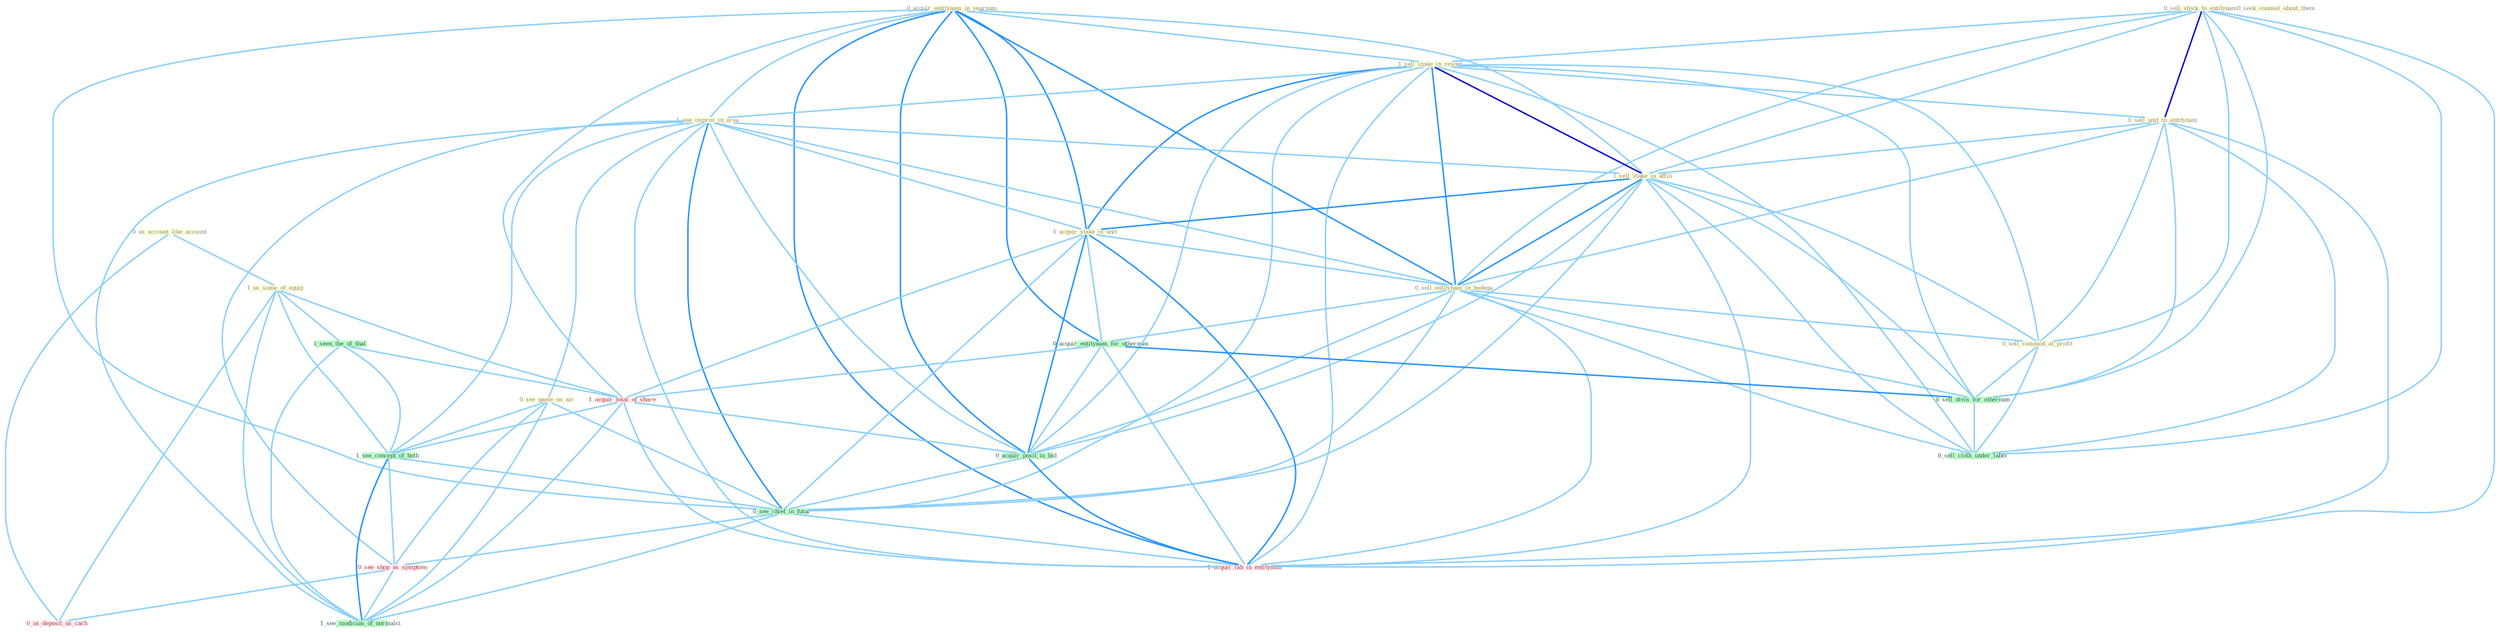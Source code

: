 Graph G{ 
    node
    [shape=polygon,style=filled,width=.5,height=.06,color="#BDFCC9",fixedsize=true,fontsize=4,
    fontcolor="#2f4f4f"];
    {node
    [color="#ffffe0", fontcolor="#8b7d6b"] "0_acquir_entitynam_in_yearnum " "0_sell_stock_to_entitynam " "0_us_account_like_account " "1_us_some_of_equip " "1_sell_stake_in_resort " "0_seek_counsel_about_them " "1_see_improv_in_area " "0_see_game_on_air " "0_sell_unit_to_entitynam " "1_sell_stake_in_affili " "0_acquir_stake_in_unit " "0_sell_entitynam_in_bodega " "0_sell_commod_at_profit "}
{node [color="#fff0f5", fontcolor="#b22222"] "1_acquir_total_of_share " "0_see_shop_as_symptom " "1_acquir_lab_in_entitynam " "0_us_deposit_as_cach "}
edge [color="#B0E2FF"];

	"0_acquir_entitynam_in_yearnum " -- "1_sell_stake_in_resort " [w="1", color="#87cefa" ];
	"0_acquir_entitynam_in_yearnum " -- "1_see_improv_in_area " [w="1", color="#87cefa" ];
	"0_acquir_entitynam_in_yearnum " -- "1_sell_stake_in_affili " [w="1", color="#87cefa" ];
	"0_acquir_entitynam_in_yearnum " -- "0_acquir_stake_in_unit " [w="2", color="#1e90ff" , len=0.8];
	"0_acquir_entitynam_in_yearnum " -- "0_sell_entitynam_in_bodega " [w="2", color="#1e90ff" , len=0.8];
	"0_acquir_entitynam_in_yearnum " -- "0_acquir_entitynam_for_othernum " [w="2", color="#1e90ff" , len=0.8];
	"0_acquir_entitynam_in_yearnum " -- "1_acquir_total_of_share " [w="1", color="#87cefa" ];
	"0_acquir_entitynam_in_yearnum " -- "0_acquir_posit_in_bid " [w="2", color="#1e90ff" , len=0.8];
	"0_acquir_entitynam_in_yearnum " -- "0_see_chief_in_futur " [w="1", color="#87cefa" ];
	"0_acquir_entitynam_in_yearnum " -- "1_acquir_lab_in_entitynam " [w="2", color="#1e90ff" , len=0.8];
	"0_sell_stock_to_entitynam " -- "1_sell_stake_in_resort " [w="1", color="#87cefa" ];
	"0_sell_stock_to_entitynam " -- "0_sell_unit_to_entitynam " [w="3", color="#0000cd" , len=0.6];
	"0_sell_stock_to_entitynam " -- "1_sell_stake_in_affili " [w="1", color="#87cefa" ];
	"0_sell_stock_to_entitynam " -- "0_sell_entitynam_in_bodega " [w="1", color="#87cefa" ];
	"0_sell_stock_to_entitynam " -- "0_sell_commod_at_profit " [w="1", color="#87cefa" ];
	"0_sell_stock_to_entitynam " -- "0_sell_divis_for_othernum " [w="1", color="#87cefa" ];
	"0_sell_stock_to_entitynam " -- "0_sell_cloth_under_label " [w="1", color="#87cefa" ];
	"0_sell_stock_to_entitynam " -- "1_acquir_lab_in_entitynam " [w="1", color="#87cefa" ];
	"0_us_account_like_account " -- "1_us_some_of_equip " [w="1", color="#87cefa" ];
	"0_us_account_like_account " -- "0_us_deposit_as_cach " [w="1", color="#87cefa" ];
	"1_us_some_of_equip " -- "1_seen_the_of_that " [w="1", color="#87cefa" ];
	"1_us_some_of_equip " -- "1_acquir_total_of_share " [w="1", color="#87cefa" ];
	"1_us_some_of_equip " -- "1_see_concept_of_both " [w="1", color="#87cefa" ];
	"1_us_some_of_equip " -- "0_us_deposit_as_cach " [w="1", color="#87cefa" ];
	"1_us_some_of_equip " -- "1_see_modicum_of_normalci " [w="1", color="#87cefa" ];
	"1_sell_stake_in_resort " -- "1_see_improv_in_area " [w="1", color="#87cefa" ];
	"1_sell_stake_in_resort " -- "0_sell_unit_to_entitynam " [w="1", color="#87cefa" ];
	"1_sell_stake_in_resort " -- "1_sell_stake_in_affili " [w="3", color="#0000cd" , len=0.6];
	"1_sell_stake_in_resort " -- "0_acquir_stake_in_unit " [w="2", color="#1e90ff" , len=0.8];
	"1_sell_stake_in_resort " -- "0_sell_entitynam_in_bodega " [w="2", color="#1e90ff" , len=0.8];
	"1_sell_stake_in_resort " -- "0_sell_commod_at_profit " [w="1", color="#87cefa" ];
	"1_sell_stake_in_resort " -- "0_sell_divis_for_othernum " [w="1", color="#87cefa" ];
	"1_sell_stake_in_resort " -- "0_sell_cloth_under_label " [w="1", color="#87cefa" ];
	"1_sell_stake_in_resort " -- "0_acquir_posit_in_bid " [w="1", color="#87cefa" ];
	"1_sell_stake_in_resort " -- "0_see_chief_in_futur " [w="1", color="#87cefa" ];
	"1_sell_stake_in_resort " -- "1_acquir_lab_in_entitynam " [w="1", color="#87cefa" ];
	"1_see_improv_in_area " -- "0_see_game_on_air " [w="1", color="#87cefa" ];
	"1_see_improv_in_area " -- "1_sell_stake_in_affili " [w="1", color="#87cefa" ];
	"1_see_improv_in_area " -- "0_acquir_stake_in_unit " [w="1", color="#87cefa" ];
	"1_see_improv_in_area " -- "0_sell_entitynam_in_bodega " [w="1", color="#87cefa" ];
	"1_see_improv_in_area " -- "0_acquir_posit_in_bid " [w="1", color="#87cefa" ];
	"1_see_improv_in_area " -- "1_see_concept_of_both " [w="1", color="#87cefa" ];
	"1_see_improv_in_area " -- "0_see_chief_in_futur " [w="2", color="#1e90ff" , len=0.8];
	"1_see_improv_in_area " -- "0_see_shop_as_symptom " [w="1", color="#87cefa" ];
	"1_see_improv_in_area " -- "1_acquir_lab_in_entitynam " [w="1", color="#87cefa" ];
	"1_see_improv_in_area " -- "1_see_modicum_of_normalci " [w="1", color="#87cefa" ];
	"0_see_game_on_air " -- "1_see_concept_of_both " [w="1", color="#87cefa" ];
	"0_see_game_on_air " -- "0_see_chief_in_futur " [w="1", color="#87cefa" ];
	"0_see_game_on_air " -- "0_see_shop_as_symptom " [w="1", color="#87cefa" ];
	"0_see_game_on_air " -- "1_see_modicum_of_normalci " [w="1", color="#87cefa" ];
	"0_sell_unit_to_entitynam " -- "1_sell_stake_in_affili " [w="1", color="#87cefa" ];
	"0_sell_unit_to_entitynam " -- "0_sell_entitynam_in_bodega " [w="1", color="#87cefa" ];
	"0_sell_unit_to_entitynam " -- "0_sell_commod_at_profit " [w="1", color="#87cefa" ];
	"0_sell_unit_to_entitynam " -- "0_sell_divis_for_othernum " [w="1", color="#87cefa" ];
	"0_sell_unit_to_entitynam " -- "0_sell_cloth_under_label " [w="1", color="#87cefa" ];
	"0_sell_unit_to_entitynam " -- "1_acquir_lab_in_entitynam " [w="1", color="#87cefa" ];
	"1_sell_stake_in_affili " -- "0_acquir_stake_in_unit " [w="2", color="#1e90ff" , len=0.8];
	"1_sell_stake_in_affili " -- "0_sell_entitynam_in_bodega " [w="2", color="#1e90ff" , len=0.8];
	"1_sell_stake_in_affili " -- "0_sell_commod_at_profit " [w="1", color="#87cefa" ];
	"1_sell_stake_in_affili " -- "0_sell_divis_for_othernum " [w="1", color="#87cefa" ];
	"1_sell_stake_in_affili " -- "0_sell_cloth_under_label " [w="1", color="#87cefa" ];
	"1_sell_stake_in_affili " -- "0_acquir_posit_in_bid " [w="1", color="#87cefa" ];
	"1_sell_stake_in_affili " -- "0_see_chief_in_futur " [w="1", color="#87cefa" ];
	"1_sell_stake_in_affili " -- "1_acquir_lab_in_entitynam " [w="1", color="#87cefa" ];
	"0_acquir_stake_in_unit " -- "0_sell_entitynam_in_bodega " [w="1", color="#87cefa" ];
	"0_acquir_stake_in_unit " -- "0_acquir_entitynam_for_othernum " [w="1", color="#87cefa" ];
	"0_acquir_stake_in_unit " -- "1_acquir_total_of_share " [w="1", color="#87cefa" ];
	"0_acquir_stake_in_unit " -- "0_acquir_posit_in_bid " [w="2", color="#1e90ff" , len=0.8];
	"0_acquir_stake_in_unit " -- "0_see_chief_in_futur " [w="1", color="#87cefa" ];
	"0_acquir_stake_in_unit " -- "1_acquir_lab_in_entitynam " [w="2", color="#1e90ff" , len=0.8];
	"0_sell_entitynam_in_bodega " -- "0_sell_commod_at_profit " [w="1", color="#87cefa" ];
	"0_sell_entitynam_in_bodega " -- "0_acquir_entitynam_for_othernum " [w="1", color="#87cefa" ];
	"0_sell_entitynam_in_bodega " -- "0_sell_divis_for_othernum " [w="1", color="#87cefa" ];
	"0_sell_entitynam_in_bodega " -- "0_sell_cloth_under_label " [w="1", color="#87cefa" ];
	"0_sell_entitynam_in_bodega " -- "0_acquir_posit_in_bid " [w="1", color="#87cefa" ];
	"0_sell_entitynam_in_bodega " -- "0_see_chief_in_futur " [w="1", color="#87cefa" ];
	"0_sell_entitynam_in_bodega " -- "1_acquir_lab_in_entitynam " [w="1", color="#87cefa" ];
	"0_sell_commod_at_profit " -- "0_sell_divis_for_othernum " [w="1", color="#87cefa" ];
	"0_sell_commod_at_profit " -- "0_sell_cloth_under_label " [w="1", color="#87cefa" ];
	"0_acquir_entitynam_for_othernum " -- "0_sell_divis_for_othernum " [w="2", color="#1e90ff" , len=0.8];
	"0_acquir_entitynam_for_othernum " -- "1_acquir_total_of_share " [w="1", color="#87cefa" ];
	"0_acquir_entitynam_for_othernum " -- "0_acquir_posit_in_bid " [w="1", color="#87cefa" ];
	"0_acquir_entitynam_for_othernum " -- "1_acquir_lab_in_entitynam " [w="1", color="#87cefa" ];
	"1_seen_the_of_that " -- "1_acquir_total_of_share " [w="1", color="#87cefa" ];
	"1_seen_the_of_that " -- "1_see_concept_of_both " [w="1", color="#87cefa" ];
	"1_seen_the_of_that " -- "1_see_modicum_of_normalci " [w="1", color="#87cefa" ];
	"0_sell_divis_for_othernum " -- "0_sell_cloth_under_label " [w="1", color="#87cefa" ];
	"1_acquir_total_of_share " -- "0_acquir_posit_in_bid " [w="1", color="#87cefa" ];
	"1_acquir_total_of_share " -- "1_see_concept_of_both " [w="1", color="#87cefa" ];
	"1_acquir_total_of_share " -- "1_acquir_lab_in_entitynam " [w="1", color="#87cefa" ];
	"1_acquir_total_of_share " -- "1_see_modicum_of_normalci " [w="1", color="#87cefa" ];
	"0_acquir_posit_in_bid " -- "0_see_chief_in_futur " [w="1", color="#87cefa" ];
	"0_acquir_posit_in_bid " -- "1_acquir_lab_in_entitynam " [w="2", color="#1e90ff" , len=0.8];
	"1_see_concept_of_both " -- "0_see_chief_in_futur " [w="1", color="#87cefa" ];
	"1_see_concept_of_both " -- "0_see_shop_as_symptom " [w="1", color="#87cefa" ];
	"1_see_concept_of_both " -- "1_see_modicum_of_normalci " [w="2", color="#1e90ff" , len=0.8];
	"0_see_chief_in_futur " -- "0_see_shop_as_symptom " [w="1", color="#87cefa" ];
	"0_see_chief_in_futur " -- "1_acquir_lab_in_entitynam " [w="1", color="#87cefa" ];
	"0_see_chief_in_futur " -- "1_see_modicum_of_normalci " [w="1", color="#87cefa" ];
	"0_see_shop_as_symptom " -- "0_us_deposit_as_cach " [w="1", color="#87cefa" ];
	"0_see_shop_as_symptom " -- "1_see_modicum_of_normalci " [w="1", color="#87cefa" ];
}